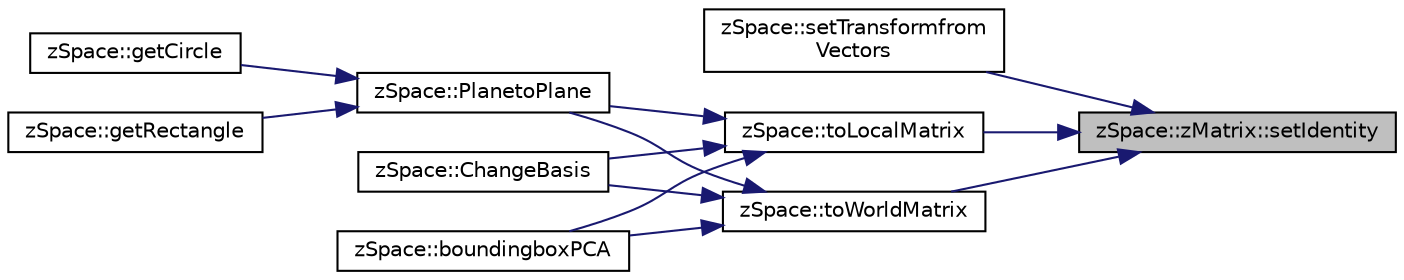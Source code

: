 digraph "zSpace::zMatrix::setIdentity"
{
 // LATEX_PDF_SIZE
  edge [fontname="Helvetica",fontsize="10",labelfontname="Helvetica",labelfontsize="10"];
  node [fontname="Helvetica",fontsize="10",shape=record];
  rankdir="RL";
  Node155 [label="zSpace::zMatrix::setIdentity",height=0.2,width=0.4,color="black", fillcolor="grey75", style="filled", fontcolor="black",tooltip="This method sets the matrix to identity if it is a square matrix."];
  Node155 -> Node156 [dir="back",color="midnightblue",fontsize="10",style="solid",fontname="Helvetica"];
  Node156 [label="zSpace::setTransformfrom\lVectors",height=0.2,width=0.4,color="black", fillcolor="white", style="filled",URL="$group__z_vector_matrix_utilities.html#ga249bb77049b012e978e0ba1307fbb5e2",tooltip="This method returns the 4X4 tranformation matrix to change the origin to the input vector."];
  Node155 -> Node157 [dir="back",color="midnightblue",fontsize="10",style="solid",fontname="Helvetica"];
  Node157 [label="zSpace::toWorldMatrix",height=0.2,width=0.4,color="black", fillcolor="white", style="filled",URL="$group__z_vector_matrix_utilities.html#gae38960f4001de62196fbdacc7c8be53e",tooltip="This method computes the tranformation to the world space of the input 4x4 matrix."];
  Node157 -> Node158 [dir="back",color="midnightblue",fontsize="10",style="solid",fontname="Helvetica"];
  Node158 [label="zSpace::PlanetoPlane",height=0.2,width=0.4,color="black", fillcolor="white", style="filled",URL="$group__z_vector_matrix_utilities.html#ga5ca0bb8666f0cb1b43fc6de191f3cfaa",tooltip="This method computes the tranformation from one 4X4 matrix to another."];
  Node158 -> Node159 [dir="back",color="midnightblue",fontsize="10",style="solid",fontname="Helvetica"];
  Node159 [label="zSpace::getCircle",height=0.2,width=0.4,color="black", fillcolor="white", style="filled",URL="$group__z_vector_matrix_utilities.html#gaa2679589e962e55ae73556466f35601c",tooltip="This method computes the points on a circle centered around world origin for input radius,..."];
  Node158 -> Node160 [dir="back",color="midnightblue",fontsize="10",style="solid",fontname="Helvetica"];
  Node160 [label="zSpace::getRectangle",height=0.2,width=0.4,color="black", fillcolor="white", style="filled",URL="$group__z_vector_matrix_utilities.html#gad1d9b883b79272fa400c3e07d6dd5f9b",tooltip="This method computes the points on a rectangle for input dimensions centers around the world origin."];
  Node157 -> Node161 [dir="back",color="midnightblue",fontsize="10",style="solid",fontname="Helvetica"];
  Node161 [label="zSpace::ChangeBasis",height=0.2,width=0.4,color="black", fillcolor="white", style="filled",URL="$group__z_vector_matrix_utilities.html#ga60aec2272693d052ec4cf78de73b4572",tooltip="This method computes the tranformation to change the baseis from one 4X4 matrix to another."];
  Node157 -> Node162 [dir="back",color="midnightblue",fontsize="10",style="solid",fontname="Helvetica"];
  Node162 [label="zSpace::boundingboxPCA",height=0.2,width=0.4,color="black", fillcolor="white", style="filled",URL="$group__z_vector_matrix_utilities.html#gae2aefe021083b57bd53dd24d34704dbf",tooltip="This method computes the bounding box for the given points using PCA."];
  Node155 -> Node163 [dir="back",color="midnightblue",fontsize="10",style="solid",fontname="Helvetica"];
  Node163 [label="zSpace::toLocalMatrix",height=0.2,width=0.4,color="black", fillcolor="white", style="filled",URL="$group__z_vector_matrix_utilities.html#ga512c22d67a286a9d266a30c4944ce5e9",tooltip="This method computes the tranformation to the local space of the input 4x4 matrix."];
  Node163 -> Node158 [dir="back",color="midnightblue",fontsize="10",style="solid",fontname="Helvetica"];
  Node163 -> Node161 [dir="back",color="midnightblue",fontsize="10",style="solid",fontname="Helvetica"];
  Node163 -> Node162 [dir="back",color="midnightblue",fontsize="10",style="solid",fontname="Helvetica"];
}
